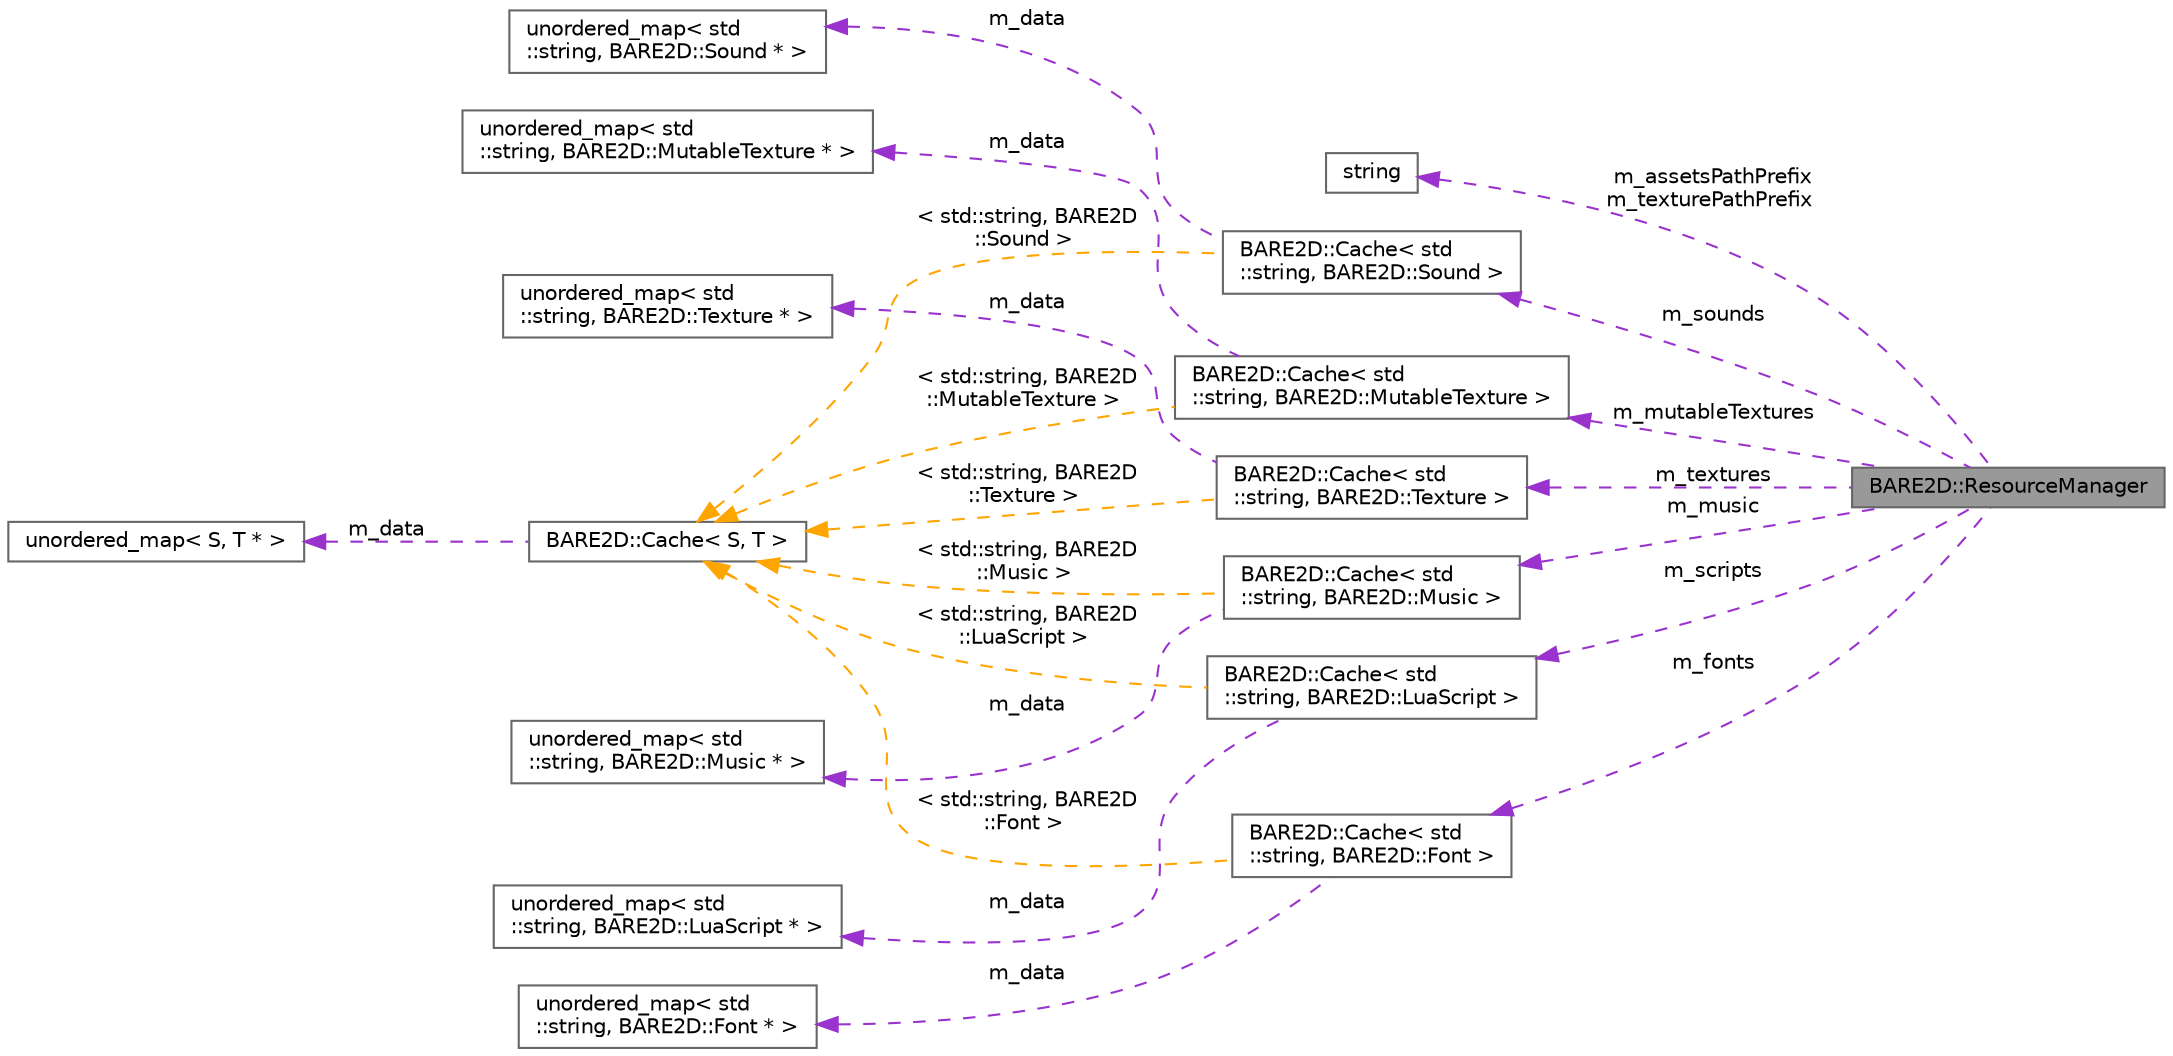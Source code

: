 digraph "BARE2D::ResourceManager"
{
 // INTERACTIVE_SVG=YES
 // LATEX_PDF_SIZE
  bgcolor="transparent";
  edge [fontname=Helvetica,fontsize=10,labelfontname=Helvetica,labelfontsize=10];
  node [fontname=Helvetica,fontsize=10,shape=box,height=0.2,width=0.4];
  rankdir="LR";
  Node1 [label="BARE2D::ResourceManager",height=0.2,width=0.4,color="gray40", fillcolor="grey60", style="filled", fontcolor="black",tooltip="The resource manager manages resources. Groundbreaking news, I know. In short, the resource manager l..."];
  Node2 -> Node1 [dir="back",color="darkorchid3",style="dashed",label=" m_assetsPathPrefix\nm_texturePathPrefix" ];
  Node2 [label="string",height=0.2,width=0.4,color="gray40", fillcolor="white", style="filled",tooltip=" "];
  Node3 -> Node1 [dir="back",color="darkorchid3",style="dashed",label=" m_textures" ];
  Node3 [label="BARE2D::Cache\< std\l::string, BARE2D::Texture \>",height=0.2,width=0.4,color="gray40", fillcolor="white", style="filled",URL="$class_b_a_r_e2_d_1_1_cache.html",tooltip=" "];
  Node4 -> Node3 [dir="back",color="darkorchid3",style="dashed",label=" m_data" ];
  Node4 [label="unordered_map\< std\l::string, BARE2D::Texture * \>",height=0.2,width=0.4,color="gray40", fillcolor="white", style="filled",URL="$classstd_1_1unordered__map_3_01std_1_1string_00_01_b_a_r_e2_d_1_1_texture_01_5_01_4.html",tooltip=" "];
  Node5 -> Node3 [dir="back",color="orange",style="dashed",label=" \< std::string, BARE2D\l::Texture \>" ];
  Node5 [label="BARE2D::Cache\< S, T \>",height=0.2,width=0.4,color="gray40", fillcolor="white", style="filled",URL="$class_b_a_r_e2_d_1_1_cache.html",tooltip="This is a skeleton cache class. This can only be used by the ResourceManager or other classes who act..."];
  Node6 -> Node5 [dir="back",color="darkorchid3",style="dashed",label=" m_data" ];
  Node6 [label="unordered_map\< S, T * \>",height=0.2,width=0.4,color="gray40", fillcolor="white", style="filled",tooltip=" "];
  Node7 -> Node1 [dir="back",color="darkorchid3",style="dashed",label=" m_mutableTextures" ];
  Node7 [label="BARE2D::Cache\< std\l::string, BARE2D::MutableTexture \>",height=0.2,width=0.4,color="gray40", fillcolor="white", style="filled",URL="$class_b_a_r_e2_d_1_1_cache.html",tooltip=" "];
  Node8 -> Node7 [dir="back",color="darkorchid3",style="dashed",label=" m_data" ];
  Node8 [label="unordered_map\< std\l::string, BARE2D::MutableTexture * \>",height=0.2,width=0.4,color="gray40", fillcolor="white", style="filled",URL="$classstd_1_1unordered__map_3_01std_1_1string_00_01_b_a_r_e2_d_1_1_mutable_texture_01_5_01_4.html",tooltip=" "];
  Node5 -> Node7 [dir="back",color="orange",style="dashed",label=" \< std::string, BARE2D\l::MutableTexture \>" ];
  Node9 -> Node1 [dir="back",color="darkorchid3",style="dashed",label=" m_sounds" ];
  Node9 [label="BARE2D::Cache\< std\l::string, BARE2D::Sound \>",height=0.2,width=0.4,color="gray40", fillcolor="white", style="filled",URL="$class_b_a_r_e2_d_1_1_cache.html",tooltip=" "];
  Node10 -> Node9 [dir="back",color="darkorchid3",style="dashed",label=" m_data" ];
  Node10 [label="unordered_map\< std\l::string, BARE2D::Sound * \>",height=0.2,width=0.4,color="gray40", fillcolor="white", style="filled",URL="$classstd_1_1unordered__map_3_01std_1_1string_00_01_b_a_r_e2_d_1_1_sound_01_5_01_4.html",tooltip=" "];
  Node5 -> Node9 [dir="back",color="orange",style="dashed",label=" \< std::string, BARE2D\l::Sound \>" ];
  Node11 -> Node1 [dir="back",color="darkorchid3",style="dashed",label=" m_music" ];
  Node11 [label="BARE2D::Cache\< std\l::string, BARE2D::Music \>",height=0.2,width=0.4,color="gray40", fillcolor="white", style="filled",URL="$class_b_a_r_e2_d_1_1_cache.html",tooltip=" "];
  Node12 -> Node11 [dir="back",color="darkorchid3",style="dashed",label=" m_data" ];
  Node12 [label="unordered_map\< std\l::string, BARE2D::Music * \>",height=0.2,width=0.4,color="gray40", fillcolor="white", style="filled",URL="$classstd_1_1unordered__map_3_01std_1_1string_00_01_b_a_r_e2_d_1_1_music_01_5_01_4.html",tooltip=" "];
  Node5 -> Node11 [dir="back",color="orange",style="dashed",label=" \< std::string, BARE2D\l::Music \>" ];
  Node13 -> Node1 [dir="back",color="darkorchid3",style="dashed",label=" m_scripts" ];
  Node13 [label="BARE2D::Cache\< std\l::string, BARE2D::LuaScript \>",height=0.2,width=0.4,color="gray40", fillcolor="white", style="filled",URL="$class_b_a_r_e2_d_1_1_cache.html",tooltip=" "];
  Node14 -> Node13 [dir="back",color="darkorchid3",style="dashed",label=" m_data" ];
  Node14 [label="unordered_map\< std\l::string, BARE2D::LuaScript * \>",height=0.2,width=0.4,color="gray40", fillcolor="white", style="filled",URL="$classstd_1_1unordered__map_3_01std_1_1string_00_01_b_a_r_e2_d_1_1_lua_script_01_5_01_4.html",tooltip=" "];
  Node5 -> Node13 [dir="back",color="orange",style="dashed",label=" \< std::string, BARE2D\l::LuaScript \>" ];
  Node15 -> Node1 [dir="back",color="darkorchid3",style="dashed",label=" m_fonts" ];
  Node15 [label="BARE2D::Cache\< std\l::string, BARE2D::Font \>",height=0.2,width=0.4,color="gray40", fillcolor="white", style="filled",URL="$class_b_a_r_e2_d_1_1_cache.html",tooltip=" "];
  Node16 -> Node15 [dir="back",color="darkorchid3",style="dashed",label=" m_data" ];
  Node16 [label="unordered_map\< std\l::string, BARE2D::Font * \>",height=0.2,width=0.4,color="gray40", fillcolor="white", style="filled",URL="$classstd_1_1unordered__map_3_01std_1_1string_00_01_b_a_r_e2_d_1_1_font_01_5_01_4.html",tooltip=" "];
  Node5 -> Node15 [dir="back",color="orange",style="dashed",label=" \< std::string, BARE2D\l::Font \>" ];
}
